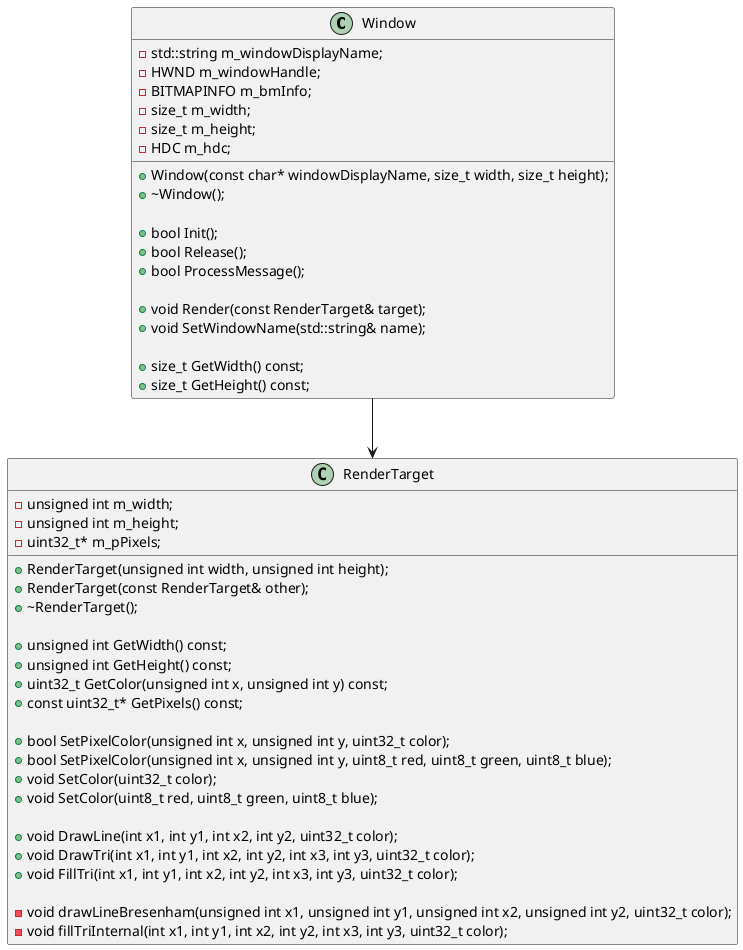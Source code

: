@startuml Rendering
class Window 
{
    +Window(const char* windowDisplayName, size_t width, size_t height);
    +~Window();
    
    +bool Init();
    +bool Release();
    +bool ProcessMessage();

    +void Render(const RenderTarget& target);
    +void SetWindowName(std::string& name);

    +size_t GetWidth() const;
    +size_t GetHeight() const;

    -std::string m_windowDisplayName;
    -HWND m_windowHandle;
    -BITMAPINFO m_bmInfo;
    -size_t m_width;
    -size_t m_height;
    -HDC m_hdc;
}

class RenderTarget
{
    +RenderTarget(unsigned int width, unsigned int height);
    +RenderTarget(const RenderTarget& other);
    +~RenderTarget();

    +unsigned int GetWidth() const;
    +unsigned int GetHeight() const;
    +uint32_t GetColor(unsigned int x, unsigned int y) const;
    +const uint32_t* GetPixels() const;

    +bool SetPixelColor(unsigned int x, unsigned int y, uint32_t color);
    +bool SetPixelColor(unsigned int x, unsigned int y, uint8_t red, uint8_t green, uint8_t blue);
    +void SetColor(uint32_t color);
    +void SetColor(uint8_t red, uint8_t green, uint8_t blue);

    +void DrawLine(int x1, int y1, int x2, int y2, uint32_t color);
    +void DrawTri(int x1, int y1, int x2, int y2, int x3, int y3, uint32_t color);
    +void FillTri(int x1, int y1, int x2, int y2, int x3, int y3, uint32_t color);

    -void drawLineBresenham(unsigned int x1, unsigned int y1, unsigned int x2, unsigned int y2, uint32_t color);
    -void fillTriInternal(int x1, int y1, int x2, int y2, int x3, int y3, uint32_t color);

    -unsigned int m_width;
    -unsigned int m_height;
    -uint32_t* m_pPixels;
}

Window --> RenderTarget
@enduml